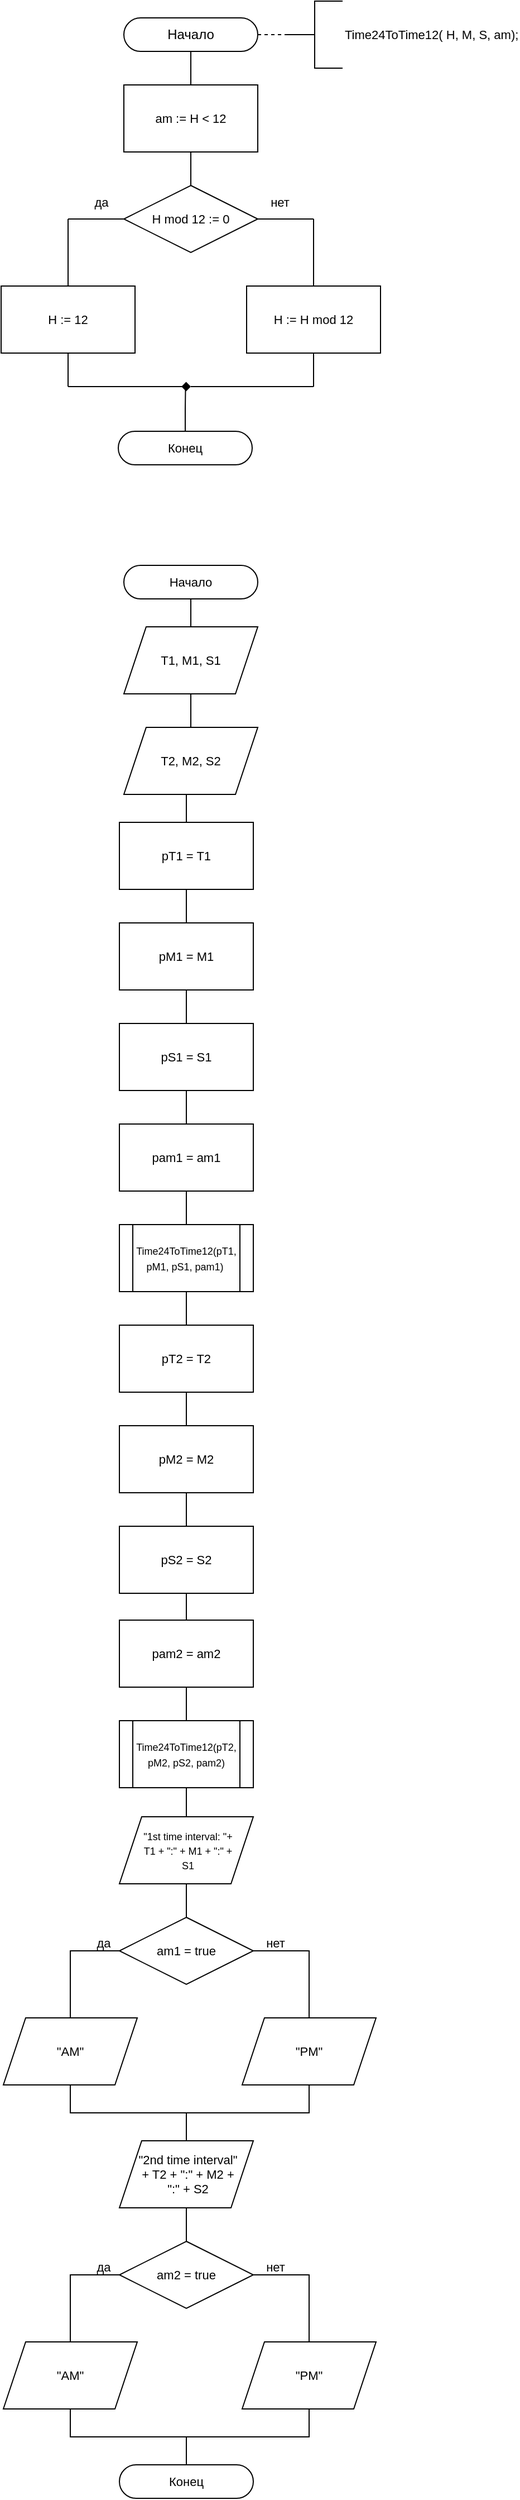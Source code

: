<mxfile version="21.7.5" type="device">
  <diagram name="Страница — 1" id="7yMnzOH9BuXMsSU2Sd5T">
    <mxGraphModel dx="1665" dy="785" grid="1" gridSize="10" guides="1" tooltips="1" connect="1" arrows="1" fold="1" page="1" pageScale="1" pageWidth="827" pageHeight="1169" math="0" shadow="0">
      <root>
        <mxCell id="0" />
        <mxCell id="1" parent="0" />
        <mxCell id="sJGO-LoH_W4GA53FYHeZ-3" style="edgeStyle=orthogonalEdgeStyle;rounded=0;orthogonalLoop=1;jettySize=auto;html=1;exitX=1;exitY=0.5;exitDx=0;exitDy=0;entryX=0;entryY=0.5;entryDx=0;entryDy=0;entryPerimeter=0;endArrow=none;endFill=0;dashed=1;" parent="1" source="sJGO-LoH_W4GA53FYHeZ-1" target="sJGO-LoH_W4GA53FYHeZ-2" edge="1">
          <mxGeometry relative="1" as="geometry" />
        </mxCell>
        <mxCell id="sJGO-LoH_W4GA53FYHeZ-33" style="edgeStyle=orthogonalEdgeStyle;shape=connector;rounded=0;orthogonalLoop=1;jettySize=auto;html=1;exitX=0.5;exitY=1;exitDx=0;exitDy=0;entryX=0.5;entryY=0;entryDx=0;entryDy=0;labelBackgroundColor=default;strokeColor=default;fontFamily=Helvetica;fontSize=11;fontColor=default;endArrow=none;endFill=0;" parent="1" source="sJGO-LoH_W4GA53FYHeZ-1" target="sJGO-LoH_W4GA53FYHeZ-32" edge="1">
          <mxGeometry relative="1" as="geometry" />
        </mxCell>
        <mxCell id="sJGO-LoH_W4GA53FYHeZ-1" value="Начало" style="rounded=1;whiteSpace=wrap;html=1;arcSize=50;" parent="1" vertex="1">
          <mxGeometry x="354" y="40" width="120" height="30" as="geometry" />
        </mxCell>
        <mxCell id="sJGO-LoH_W4GA53FYHeZ-2" value="Time24ToTime12( H, M, S, am);" style="strokeWidth=1;html=1;shape=mxgraph.flowchart.annotation_2;align=left;labelPosition=right;pointerEvents=1;fontFamily=Helvetica;fontSize=11;fontColor=default;" parent="1" vertex="1">
          <mxGeometry x="500" y="25.0" width="50" height="60" as="geometry" />
        </mxCell>
        <mxCell id="sJGO-LoH_W4GA53FYHeZ-36" style="edgeStyle=orthogonalEdgeStyle;shape=connector;rounded=0;orthogonalLoop=1;jettySize=auto;html=1;exitX=0.5;exitY=1;exitDx=0;exitDy=0;entryX=0.5;entryY=0;entryDx=0;entryDy=0;labelBackgroundColor=default;strokeColor=default;fontFamily=Helvetica;fontSize=11;fontColor=default;endArrow=none;endFill=0;" parent="1" source="sJGO-LoH_W4GA53FYHeZ-32" edge="1">
          <mxGeometry relative="1" as="geometry">
            <mxPoint x="414" y="190" as="targetPoint" />
          </mxGeometry>
        </mxCell>
        <mxCell id="sJGO-LoH_W4GA53FYHeZ-32" value="am := H &amp;lt; 12" style="rounded=0;whiteSpace=wrap;html=1;fontFamily=Helvetica;fontSize=11;fontColor=default;" parent="1" vertex="1">
          <mxGeometry x="354" y="100" width="120" height="60" as="geometry" />
        </mxCell>
        <mxCell id="sJGO-LoH_W4GA53FYHeZ-37" value="&lt;p style=&quot;line-height: 60%;&quot;&gt;&lt;font style=&quot;font-size: 11px;&quot;&gt;H mod 12 := 0&lt;/font&gt;&lt;/p&gt;" style="rhombus;whiteSpace=wrap;html=1;align=center;fontFamily=Helvetica;fontSize=11;fontColor=default;" parent="1" vertex="1">
          <mxGeometry x="354" y="190" width="120" height="60" as="geometry" />
        </mxCell>
        <mxCell id="sJGO-LoH_W4GA53FYHeZ-38" value="" style="endArrow=none;html=1;rounded=0;entryX=0;entryY=0.5;entryDx=0;entryDy=0;labelBackgroundColor=default;strokeColor=default;fontFamily=Helvetica;fontSize=11;fontColor=default;shape=connector;" parent="1" target="sJGO-LoH_W4GA53FYHeZ-37" edge="1">
          <mxGeometry width="50" height="50" relative="1" as="geometry">
            <mxPoint x="304" y="220" as="sourcePoint" />
            <mxPoint x="424" y="170" as="targetPoint" />
          </mxGeometry>
        </mxCell>
        <mxCell id="sJGO-LoH_W4GA53FYHeZ-39" value="" style="endArrow=none;html=1;rounded=0;exitX=1;exitY=0.5;exitDx=0;exitDy=0;labelBackgroundColor=default;strokeColor=default;fontFamily=Helvetica;fontSize=11;fontColor=default;shape=connector;" parent="1" source="sJGO-LoH_W4GA53FYHeZ-37" edge="1">
          <mxGeometry width="50" height="50" relative="1" as="geometry">
            <mxPoint x="474" y="220" as="sourcePoint" />
            <mxPoint x="524" y="220" as="targetPoint" />
          </mxGeometry>
        </mxCell>
        <mxCell id="sJGO-LoH_W4GA53FYHeZ-40" value="да" style="text;html=1;strokeColor=none;fillColor=none;align=center;verticalAlign=middle;whiteSpace=wrap;rounded=0;fontSize=11;fontFamily=Helvetica;fontColor=default;" parent="1" vertex="1">
          <mxGeometry x="304" y="190" width="60" height="30" as="geometry" />
        </mxCell>
        <mxCell id="sJGO-LoH_W4GA53FYHeZ-41" value="нет" style="text;html=1;strokeColor=none;fillColor=none;align=center;verticalAlign=middle;whiteSpace=wrap;rounded=0;fontSize=11;fontFamily=Helvetica;fontColor=default;" parent="1" vertex="1">
          <mxGeometry x="464" y="190" width="60" height="30" as="geometry" />
        </mxCell>
        <mxCell id="sJGO-LoH_W4GA53FYHeZ-42" value="" style="endArrow=none;html=1;rounded=0;entryX=0;entryY=1;entryDx=0;entryDy=0;labelBackgroundColor=default;strokeColor=default;fontFamily=Helvetica;fontSize=11;fontColor=default;shape=connector;" parent="1" target="sJGO-LoH_W4GA53FYHeZ-40" edge="1">
          <mxGeometry width="50" height="50" relative="1" as="geometry">
            <mxPoint x="304" y="280" as="sourcePoint" />
            <mxPoint x="324" y="220" as="targetPoint" />
          </mxGeometry>
        </mxCell>
        <mxCell id="sJGO-LoH_W4GA53FYHeZ-43" value="" style="endArrow=none;html=1;rounded=0;entryX=1;entryY=1;entryDx=0;entryDy=0;labelBackgroundColor=default;strokeColor=default;fontFamily=Helvetica;fontSize=11;fontColor=default;shape=connector;" parent="1" target="sJGO-LoH_W4GA53FYHeZ-41" edge="1">
          <mxGeometry width="50" height="50" relative="1" as="geometry">
            <mxPoint x="524" y="280" as="sourcePoint" />
            <mxPoint x="474" y="220" as="targetPoint" />
          </mxGeometry>
        </mxCell>
        <mxCell id="sJGO-LoH_W4GA53FYHeZ-44" value="H := 12" style="rounded=0;whiteSpace=wrap;html=1;fontFamily=Helvetica;fontSize=11;fontColor=default;" parent="1" vertex="1">
          <mxGeometry x="244" y="280" width="120" height="60" as="geometry" />
        </mxCell>
        <mxCell id="sJGO-LoH_W4GA53FYHeZ-45" value="H := H mod 12" style="rounded=0;whiteSpace=wrap;html=1;fontFamily=Helvetica;fontSize=11;fontColor=default;" parent="1" vertex="1">
          <mxGeometry x="464" y="280" width="120" height="60" as="geometry" />
        </mxCell>
        <mxCell id="sJGO-LoH_W4GA53FYHeZ-46" value="" style="endArrow=none;html=1;rounded=0;entryX=0.5;entryY=1;entryDx=0;entryDy=0;labelBackgroundColor=default;strokeColor=default;fontFamily=Helvetica;fontSize=11;fontColor=default;shape=connector;" parent="1" target="sJGO-LoH_W4GA53FYHeZ-44" edge="1">
          <mxGeometry width="50" height="50" relative="1" as="geometry">
            <mxPoint x="304" y="370" as="sourcePoint" />
            <mxPoint x="434" y="300" as="targetPoint" />
          </mxGeometry>
        </mxCell>
        <mxCell id="sJGO-LoH_W4GA53FYHeZ-47" value="" style="endArrow=none;html=1;rounded=0;entryX=0.5;entryY=1;entryDx=0;entryDy=0;labelBackgroundColor=default;strokeColor=default;fontFamily=Helvetica;fontSize=11;fontColor=default;shape=connector;" parent="1" target="sJGO-LoH_W4GA53FYHeZ-45" edge="1">
          <mxGeometry width="50" height="50" relative="1" as="geometry">
            <mxPoint x="524" y="370" as="sourcePoint" />
            <mxPoint x="434" y="300" as="targetPoint" />
          </mxGeometry>
        </mxCell>
        <mxCell id="sJGO-LoH_W4GA53FYHeZ-48" value="" style="endArrow=diamond;html=1;rounded=0;endFill=1;labelBackgroundColor=default;strokeColor=default;fontFamily=Helvetica;fontSize=11;fontColor=default;shape=connector;" parent="1" edge="1">
          <mxGeometry width="50" height="50" relative="1" as="geometry">
            <mxPoint x="304" y="370" as="sourcePoint" />
            <mxPoint x="414" y="370" as="targetPoint" />
          </mxGeometry>
        </mxCell>
        <mxCell id="sJGO-LoH_W4GA53FYHeZ-49" value="" style="endArrow=none;html=1;rounded=0;labelBackgroundColor=default;strokeColor=default;fontFamily=Helvetica;fontSize=11;fontColor=default;shape=connector;" parent="1" edge="1">
          <mxGeometry width="50" height="50" relative="1" as="geometry">
            <mxPoint x="414" y="370" as="sourcePoint" />
            <mxPoint x="524" y="370" as="targetPoint" />
          </mxGeometry>
        </mxCell>
        <mxCell id="sJGO-LoH_W4GA53FYHeZ-52" style="edgeStyle=orthogonalEdgeStyle;shape=connector;rounded=0;orthogonalLoop=1;jettySize=auto;html=1;exitX=0.5;exitY=0;exitDx=0;exitDy=0;labelBackgroundColor=default;strokeColor=default;fontFamily=Helvetica;fontSize=11;fontColor=default;endArrow=none;endFill=0;" parent="1" source="sJGO-LoH_W4GA53FYHeZ-50" edge="1">
          <mxGeometry relative="1" as="geometry">
            <mxPoint x="409.286" y="370" as="targetPoint" />
          </mxGeometry>
        </mxCell>
        <mxCell id="sJGO-LoH_W4GA53FYHeZ-50" value="Конец" style="rounded=1;whiteSpace=wrap;html=1;arcSize=50;fontFamily=Helvetica;fontSize=11;fontColor=default;" parent="1" vertex="1">
          <mxGeometry x="349" y="410" width="120" height="30" as="geometry" />
        </mxCell>
        <mxCell id="sJGO-LoH_W4GA53FYHeZ-55" style="edgeStyle=orthogonalEdgeStyle;shape=connector;rounded=0;orthogonalLoop=1;jettySize=auto;html=1;exitX=0.5;exitY=1;exitDx=0;exitDy=0;entryX=0.5;entryY=0;entryDx=0;entryDy=0;labelBackgroundColor=default;strokeColor=default;fontFamily=Helvetica;fontSize=11;fontColor=default;endArrow=none;endFill=0;" parent="1" source="sJGO-LoH_W4GA53FYHeZ-53" edge="1">
          <mxGeometry relative="1" as="geometry">
            <mxPoint x="414" y="585" as="targetPoint" />
          </mxGeometry>
        </mxCell>
        <mxCell id="sJGO-LoH_W4GA53FYHeZ-53" value="Начало" style="rounded=1;whiteSpace=wrap;html=1;arcSize=50;fontFamily=Helvetica;fontSize=11;fontColor=default;" parent="1" vertex="1">
          <mxGeometry x="354" y="530" width="120" height="30" as="geometry" />
        </mxCell>
        <mxCell id="sJGO-LoH_W4GA53FYHeZ-59" style="edgeStyle=orthogonalEdgeStyle;shape=connector;rounded=0;orthogonalLoop=1;jettySize=auto;html=1;exitX=0.5;exitY=1;exitDx=0;exitDy=0;entryX=0.5;entryY=0;entryDx=0;entryDy=0;labelBackgroundColor=default;strokeColor=default;fontFamily=Helvetica;fontSize=11;fontColor=default;endArrow=none;endFill=0;" parent="1" source="sJGO-LoH_W4GA53FYHeZ-56" target="sJGO-LoH_W4GA53FYHeZ-58" edge="1">
          <mxGeometry relative="1" as="geometry" />
        </mxCell>
        <mxCell id="sJGO-LoH_W4GA53FYHeZ-56" value="T1, M1, S1" style="shape=parallelogram;perimeter=parallelogramPerimeter;whiteSpace=wrap;html=1;fixedSize=1;fontFamily=Helvetica;fontSize=11;fontColor=default;" parent="1" vertex="1">
          <mxGeometry x="354" y="585" width="120" height="60" as="geometry" />
        </mxCell>
        <mxCell id="2Vpppqsr_veikpQpsSXI-1" style="edgeStyle=orthogonalEdgeStyle;rounded=0;orthogonalLoop=1;jettySize=auto;html=1;exitX=0.5;exitY=1;exitDx=0;exitDy=0;entryX=0.5;entryY=0;entryDx=0;entryDy=0;endArrow=none;endFill=0;" edge="1" parent="1" source="sJGO-LoH_W4GA53FYHeZ-58" target="sJGO-LoH_W4GA53FYHeZ-60">
          <mxGeometry relative="1" as="geometry" />
        </mxCell>
        <mxCell id="sJGO-LoH_W4GA53FYHeZ-58" value="T2, M2, S2" style="shape=parallelogram;perimeter=parallelogramPerimeter;whiteSpace=wrap;html=1;fixedSize=1;fontFamily=Helvetica;fontSize=11;fontColor=default;" parent="1" vertex="1">
          <mxGeometry x="354" y="675" width="120" height="60" as="geometry" />
        </mxCell>
        <mxCell id="sJGO-LoH_W4GA53FYHeZ-69" style="edgeStyle=orthogonalEdgeStyle;shape=connector;rounded=0;orthogonalLoop=1;jettySize=auto;html=1;exitX=0.5;exitY=1;exitDx=0;exitDy=0;entryX=0.5;entryY=0;entryDx=0;entryDy=0;labelBackgroundColor=default;strokeColor=default;fontFamily=Helvetica;fontSize=11;fontColor=default;endArrow=none;endFill=0;" parent="1" source="sJGO-LoH_W4GA53FYHeZ-60" target="sJGO-LoH_W4GA53FYHeZ-61" edge="1">
          <mxGeometry relative="1" as="geometry" />
        </mxCell>
        <mxCell id="sJGO-LoH_W4GA53FYHeZ-60" value="pT1 = T1" style="rounded=0;whiteSpace=wrap;html=1;fontFamily=Helvetica;fontSize=11;fontColor=default;" parent="1" vertex="1">
          <mxGeometry x="350" y="760" width="120" height="60" as="geometry" />
        </mxCell>
        <mxCell id="sJGO-LoH_W4GA53FYHeZ-70" style="edgeStyle=orthogonalEdgeStyle;shape=connector;rounded=0;orthogonalLoop=1;jettySize=auto;html=1;exitX=0.5;exitY=1;exitDx=0;exitDy=0;entryX=0.5;entryY=0;entryDx=0;entryDy=0;labelBackgroundColor=default;strokeColor=default;fontFamily=Helvetica;fontSize=11;fontColor=default;endArrow=none;endFill=0;" parent="1" source="sJGO-LoH_W4GA53FYHeZ-61" target="sJGO-LoH_W4GA53FYHeZ-62" edge="1">
          <mxGeometry relative="1" as="geometry" />
        </mxCell>
        <mxCell id="sJGO-LoH_W4GA53FYHeZ-61" value="pM1 = M1" style="rounded=0;whiteSpace=wrap;html=1;fontFamily=Helvetica;fontSize=11;fontColor=default;" parent="1" vertex="1">
          <mxGeometry x="350" y="850" width="120" height="60" as="geometry" />
        </mxCell>
        <mxCell id="sJGO-LoH_W4GA53FYHeZ-76" style="edgeStyle=orthogonalEdgeStyle;shape=connector;rounded=0;orthogonalLoop=1;jettySize=auto;html=1;exitX=0.5;exitY=1;exitDx=0;exitDy=0;entryX=0.5;entryY=0;entryDx=0;entryDy=0;labelBackgroundColor=default;strokeColor=default;fontFamily=Helvetica;fontSize=11;fontColor=default;endArrow=none;endFill=0;" parent="1" source="sJGO-LoH_W4GA53FYHeZ-62" target="sJGO-LoH_W4GA53FYHeZ-75" edge="1">
          <mxGeometry relative="1" as="geometry" />
        </mxCell>
        <mxCell id="sJGO-LoH_W4GA53FYHeZ-62" value="pS1 = S1" style="rounded=0;whiteSpace=wrap;html=1;fontFamily=Helvetica;fontSize=11;fontColor=default;" parent="1" vertex="1">
          <mxGeometry x="350" y="940" width="120" height="60" as="geometry" />
        </mxCell>
        <mxCell id="sJGO-LoH_W4GA53FYHeZ-79" style="edgeStyle=orthogonalEdgeStyle;shape=connector;rounded=0;orthogonalLoop=1;jettySize=auto;html=1;exitX=0.5;exitY=1;exitDx=0;exitDy=0;entryX=0.5;entryY=0;entryDx=0;entryDy=0;labelBackgroundColor=default;strokeColor=default;fontFamily=Helvetica;fontSize=11;fontColor=default;endArrow=none;endFill=0;" parent="1" source="sJGO-LoH_W4GA53FYHeZ-63" target="sJGO-LoH_W4GA53FYHeZ-64" edge="1">
          <mxGeometry relative="1" as="geometry" />
        </mxCell>
        <mxCell id="sJGO-LoH_W4GA53FYHeZ-63" value="&lt;font style=&quot;font-size: 9px;&quot;&gt;&lt;font style=&quot;font-size: 9px;&quot;&gt;Time24ToTime12(pT1, pM1, pS1, pam1)&lt;/font&gt;&amp;nbsp;&lt;/font&gt;" style="shape=process;whiteSpace=wrap;html=1;backgroundOutline=1;fontFamily=Helvetica;fontSize=11;fontColor=default;spacingRight=0;spacingLeft=0;" parent="1" vertex="1">
          <mxGeometry x="350" y="1120" width="120" height="60" as="geometry" />
        </mxCell>
        <mxCell id="sJGO-LoH_W4GA53FYHeZ-80" style="edgeStyle=orthogonalEdgeStyle;shape=connector;rounded=0;orthogonalLoop=1;jettySize=auto;html=1;exitX=0.5;exitY=1;exitDx=0;exitDy=0;entryX=0.5;entryY=0;entryDx=0;entryDy=0;labelBackgroundColor=default;strokeColor=default;fontFamily=Helvetica;fontSize=11;fontColor=default;endArrow=none;endFill=0;" parent="1" source="sJGO-LoH_W4GA53FYHeZ-64" target="sJGO-LoH_W4GA53FYHeZ-65" edge="1">
          <mxGeometry relative="1" as="geometry" />
        </mxCell>
        <mxCell id="sJGO-LoH_W4GA53FYHeZ-64" value="pT2 = T2" style="rounded=0;whiteSpace=wrap;html=1;fontFamily=Helvetica;fontSize=11;fontColor=default;" parent="1" vertex="1">
          <mxGeometry x="350" y="1210" width="120" height="60" as="geometry" />
        </mxCell>
        <mxCell id="sJGO-LoH_W4GA53FYHeZ-81" style="edgeStyle=orthogonalEdgeStyle;shape=connector;rounded=0;orthogonalLoop=1;jettySize=auto;html=1;exitX=0.5;exitY=1;exitDx=0;exitDy=0;entryX=0.5;entryY=0;entryDx=0;entryDy=0;labelBackgroundColor=default;strokeColor=default;fontFamily=Helvetica;fontSize=11;fontColor=default;endArrow=none;endFill=0;" parent="1" source="sJGO-LoH_W4GA53FYHeZ-65" target="sJGO-LoH_W4GA53FYHeZ-66" edge="1">
          <mxGeometry relative="1" as="geometry" />
        </mxCell>
        <mxCell id="sJGO-LoH_W4GA53FYHeZ-65" value="pM2 = M2" style="rounded=0;whiteSpace=wrap;html=1;fontFamily=Helvetica;fontSize=11;fontColor=default;" parent="1" vertex="1">
          <mxGeometry x="350" y="1300" width="120" height="60" as="geometry" />
        </mxCell>
        <mxCell id="sJGO-LoH_W4GA53FYHeZ-82" style="edgeStyle=orthogonalEdgeStyle;shape=connector;rounded=0;orthogonalLoop=1;jettySize=auto;html=1;exitX=0.5;exitY=1;exitDx=0;exitDy=0;entryX=0.5;entryY=0;entryDx=0;entryDy=0;labelBackgroundColor=default;strokeColor=default;fontFamily=Helvetica;fontSize=11;fontColor=default;endArrow=none;endFill=0;" parent="1" source="sJGO-LoH_W4GA53FYHeZ-66" target="sJGO-LoH_W4GA53FYHeZ-77" edge="1">
          <mxGeometry relative="1" as="geometry" />
        </mxCell>
        <mxCell id="sJGO-LoH_W4GA53FYHeZ-66" value="pS2 = S2" style="rounded=0;whiteSpace=wrap;html=1;fontFamily=Helvetica;fontSize=11;fontColor=default;" parent="1" vertex="1">
          <mxGeometry x="350" y="1390" width="120" height="60" as="geometry" />
        </mxCell>
        <mxCell id="sJGO-LoH_W4GA53FYHeZ-85" style="edgeStyle=orthogonalEdgeStyle;shape=connector;rounded=0;orthogonalLoop=1;jettySize=auto;html=1;exitX=0.5;exitY=1;exitDx=0;exitDy=0;entryX=0.5;entryY=0;entryDx=0;entryDy=0;labelBackgroundColor=default;strokeColor=default;fontFamily=Helvetica;fontSize=11;fontColor=default;endArrow=none;endFill=0;" parent="1" source="sJGO-LoH_W4GA53FYHeZ-67" target="sJGO-LoH_W4GA53FYHeZ-84" edge="1">
          <mxGeometry relative="1" as="geometry" />
        </mxCell>
        <mxCell id="sJGO-LoH_W4GA53FYHeZ-67" value="&lt;font style=&quot;font-size: 9px;&quot;&gt;Time24ToTime12(pT2, pM2, pS2, pam2)&lt;/font&gt;" style="shape=process;whiteSpace=wrap;html=1;backgroundOutline=1;fontFamily=Helvetica;fontSize=11;fontColor=default;" parent="1" vertex="1">
          <mxGeometry x="350" y="1564" width="120" height="60" as="geometry" />
        </mxCell>
        <mxCell id="sJGO-LoH_W4GA53FYHeZ-78" style="edgeStyle=orthogonalEdgeStyle;shape=connector;rounded=0;orthogonalLoop=1;jettySize=auto;html=1;exitX=0.5;exitY=1;exitDx=0;exitDy=0;entryX=0.5;entryY=0;entryDx=0;entryDy=0;labelBackgroundColor=default;strokeColor=default;fontFamily=Helvetica;fontSize=11;fontColor=default;endArrow=none;endFill=0;" parent="1" source="sJGO-LoH_W4GA53FYHeZ-75" target="sJGO-LoH_W4GA53FYHeZ-63" edge="1">
          <mxGeometry relative="1" as="geometry" />
        </mxCell>
        <mxCell id="sJGO-LoH_W4GA53FYHeZ-75" value="pam1 = am1" style="rounded=0;whiteSpace=wrap;html=1;fontFamily=Helvetica;fontSize=11;fontColor=default;" parent="1" vertex="1">
          <mxGeometry x="350" y="1030" width="120" height="60" as="geometry" />
        </mxCell>
        <mxCell id="sJGO-LoH_W4GA53FYHeZ-83" style="edgeStyle=orthogonalEdgeStyle;shape=connector;rounded=0;orthogonalLoop=1;jettySize=auto;html=1;exitX=0.5;exitY=1;exitDx=0;exitDy=0;entryX=0.5;entryY=0;entryDx=0;entryDy=0;labelBackgroundColor=default;strokeColor=default;fontFamily=Helvetica;fontSize=11;fontColor=default;endArrow=none;endFill=0;" parent="1" source="sJGO-LoH_W4GA53FYHeZ-77" target="sJGO-LoH_W4GA53FYHeZ-67" edge="1">
          <mxGeometry relative="1" as="geometry" />
        </mxCell>
        <mxCell id="sJGO-LoH_W4GA53FYHeZ-77" value="pam2 = am2" style="rounded=0;whiteSpace=wrap;html=1;fontFamily=Helvetica;fontSize=11;fontColor=default;" parent="1" vertex="1">
          <mxGeometry x="350" y="1474" width="120" height="60" as="geometry" />
        </mxCell>
        <mxCell id="sJGO-LoH_W4GA53FYHeZ-87" style="edgeStyle=orthogonalEdgeStyle;shape=connector;rounded=0;orthogonalLoop=1;jettySize=auto;html=1;exitX=0.5;exitY=1;exitDx=0;exitDy=0;entryX=0.5;entryY=0;entryDx=0;entryDy=0;labelBackgroundColor=default;strokeColor=default;fontFamily=Helvetica;fontSize=11;fontColor=default;endArrow=none;endFill=0;" parent="1" source="sJGO-LoH_W4GA53FYHeZ-84" target="sJGO-LoH_W4GA53FYHeZ-86" edge="1">
          <mxGeometry relative="1" as="geometry" />
        </mxCell>
        <mxCell id="sJGO-LoH_W4GA53FYHeZ-84" value="&lt;font style=&quot;font-size: 9px;&quot;&gt;&quot;1st time interval: &quot;+ T1 + &quot;:&quot; + M1 + &quot;:&quot; + S1&lt;/font&gt;" style="shape=parallelogram;perimeter=parallelogramPerimeter;whiteSpace=wrap;html=1;fixedSize=1;fontFamily=Helvetica;fontSize=11;fontColor=default;spacingRight=12;spacingLeft=15;" parent="1" vertex="1">
          <mxGeometry x="350" y="1650" width="120" height="60" as="geometry" />
        </mxCell>
        <mxCell id="sJGO-LoH_W4GA53FYHeZ-90" style="edgeStyle=orthogonalEdgeStyle;shape=connector;rounded=0;orthogonalLoop=1;jettySize=auto;html=1;exitX=0;exitY=0.5;exitDx=0;exitDy=0;entryX=0.5;entryY=0;entryDx=0;entryDy=0;labelBackgroundColor=default;strokeColor=default;fontFamily=Helvetica;fontSize=11;fontColor=default;endArrow=none;endFill=0;" parent="1" source="sJGO-LoH_W4GA53FYHeZ-86" target="sJGO-LoH_W4GA53FYHeZ-89" edge="1">
          <mxGeometry relative="1" as="geometry" />
        </mxCell>
        <mxCell id="sJGO-LoH_W4GA53FYHeZ-92" style="edgeStyle=orthogonalEdgeStyle;shape=connector;rounded=0;orthogonalLoop=1;jettySize=auto;html=1;exitX=1;exitY=0.5;exitDx=0;exitDy=0;entryX=0.5;entryY=0;entryDx=0;entryDy=0;labelBackgroundColor=default;strokeColor=default;fontFamily=Helvetica;fontSize=11;fontColor=default;endArrow=none;endFill=0;" parent="1" source="sJGO-LoH_W4GA53FYHeZ-86" target="sJGO-LoH_W4GA53FYHeZ-91" edge="1">
          <mxGeometry relative="1" as="geometry" />
        </mxCell>
        <mxCell id="sJGO-LoH_W4GA53FYHeZ-86" value="am1 = true" style="rhombus;whiteSpace=wrap;html=1;fontFamily=Helvetica;fontSize=11;fontColor=default;" parent="1" vertex="1">
          <mxGeometry x="350" y="1740" width="120" height="60" as="geometry" />
        </mxCell>
        <mxCell id="sJGO-LoH_W4GA53FYHeZ-99" style="edgeStyle=orthogonalEdgeStyle;shape=connector;rounded=0;orthogonalLoop=1;jettySize=auto;html=1;exitX=0.5;exitY=1;exitDx=0;exitDy=0;entryX=0.5;entryY=0;entryDx=0;entryDy=0;labelBackgroundColor=default;strokeColor=default;fontFamily=Helvetica;fontSize=11;fontColor=default;endArrow=none;endFill=0;" parent="1" source="sJGO-LoH_W4GA53FYHeZ-89" target="sJGO-LoH_W4GA53FYHeZ-96" edge="1">
          <mxGeometry relative="1" as="geometry" />
        </mxCell>
        <mxCell id="sJGO-LoH_W4GA53FYHeZ-89" value="&quot;AM&quot;" style="shape=parallelogram;perimeter=parallelogramPerimeter;whiteSpace=wrap;html=1;fixedSize=1;fontFamily=Helvetica;fontSize=11;fontColor=default;" parent="1" vertex="1">
          <mxGeometry x="246" y="1830" width="120" height="60" as="geometry" />
        </mxCell>
        <mxCell id="sJGO-LoH_W4GA53FYHeZ-100" style="edgeStyle=orthogonalEdgeStyle;shape=connector;rounded=0;orthogonalLoop=1;jettySize=auto;html=1;exitX=0.5;exitY=1;exitDx=0;exitDy=0;entryX=0.5;entryY=0;entryDx=0;entryDy=0;labelBackgroundColor=default;strokeColor=default;fontFamily=Helvetica;fontSize=11;fontColor=default;endArrow=none;endFill=0;" parent="1" source="sJGO-LoH_W4GA53FYHeZ-91" target="sJGO-LoH_W4GA53FYHeZ-96" edge="1">
          <mxGeometry relative="1" as="geometry" />
        </mxCell>
        <mxCell id="sJGO-LoH_W4GA53FYHeZ-91" value="&quot;PM&quot;" style="shape=parallelogram;perimeter=parallelogramPerimeter;whiteSpace=wrap;html=1;fixedSize=1;fontFamily=Helvetica;fontSize=11;fontColor=default;" parent="1" vertex="1">
          <mxGeometry x="460" y="1830" width="120" height="60" as="geometry" />
        </mxCell>
        <mxCell id="sJGO-LoH_W4GA53FYHeZ-93" value="да" style="text;html=1;strokeColor=none;fillColor=none;align=center;verticalAlign=middle;whiteSpace=wrap;rounded=0;fontSize=11;fontFamily=Helvetica;fontColor=default;" parent="1" vertex="1">
          <mxGeometry x="306" y="1748" width="60" height="30" as="geometry" />
        </mxCell>
        <mxCell id="sJGO-LoH_W4GA53FYHeZ-94" value="нет" style="text;html=1;strokeColor=none;fillColor=none;align=center;verticalAlign=middle;whiteSpace=wrap;rounded=0;fontSize=11;fontFamily=Helvetica;fontColor=default;" parent="1" vertex="1">
          <mxGeometry x="460" y="1748" width="60" height="30" as="geometry" />
        </mxCell>
        <mxCell id="sJGO-LoH_W4GA53FYHeZ-102" style="edgeStyle=orthogonalEdgeStyle;shape=connector;rounded=0;orthogonalLoop=1;jettySize=auto;html=1;exitX=0.5;exitY=1;exitDx=0;exitDy=0;entryX=0.5;entryY=0;entryDx=0;entryDy=0;labelBackgroundColor=default;strokeColor=default;fontFamily=Helvetica;fontSize=11;fontColor=default;endArrow=none;endFill=0;" parent="1" source="sJGO-LoH_W4GA53FYHeZ-96" edge="1">
          <mxGeometry relative="1" as="geometry">
            <mxPoint x="410" y="2030" as="targetPoint" />
          </mxGeometry>
        </mxCell>
        <mxCell id="sJGO-LoH_W4GA53FYHeZ-96" value="&quot;2nd time interval&quot; + T2 + &quot;:&quot; + M2 + &quot;:&quot; + S2" style="shape=parallelogram;perimeter=parallelogramPerimeter;whiteSpace=wrap;html=1;fixedSize=1;fontFamily=Helvetica;fontSize=11;fontColor=default;spacingLeft=15;spacingRight=12;" parent="1" vertex="1">
          <mxGeometry x="350" y="1940" width="120" height="60" as="geometry" />
        </mxCell>
        <mxCell id="sJGO-LoH_W4GA53FYHeZ-120" style="edgeStyle=orthogonalEdgeStyle;shape=connector;rounded=0;orthogonalLoop=1;jettySize=auto;html=1;exitX=0;exitY=0.5;exitDx=0;exitDy=0;entryX=0.5;entryY=0;entryDx=0;entryDy=0;labelBackgroundColor=default;strokeColor=default;fontFamily=Helvetica;fontSize=11;fontColor=default;endArrow=none;endFill=0;" parent="1" source="sJGO-LoH_W4GA53FYHeZ-122" target="sJGO-LoH_W4GA53FYHeZ-123" edge="1">
          <mxGeometry relative="1" as="geometry" />
        </mxCell>
        <mxCell id="sJGO-LoH_W4GA53FYHeZ-121" style="edgeStyle=orthogonalEdgeStyle;shape=connector;rounded=0;orthogonalLoop=1;jettySize=auto;html=1;exitX=1;exitY=0.5;exitDx=0;exitDy=0;entryX=0.5;entryY=0;entryDx=0;entryDy=0;labelBackgroundColor=default;strokeColor=default;fontFamily=Helvetica;fontSize=11;fontColor=default;endArrow=none;endFill=0;" parent="1" source="sJGO-LoH_W4GA53FYHeZ-122" target="sJGO-LoH_W4GA53FYHeZ-124" edge="1">
          <mxGeometry relative="1" as="geometry" />
        </mxCell>
        <mxCell id="sJGO-LoH_W4GA53FYHeZ-122" value="am2 = true" style="rhombus;whiteSpace=wrap;html=1;fontFamily=Helvetica;fontSize=11;fontColor=default;" parent="1" vertex="1">
          <mxGeometry x="350" y="2030" width="120" height="60" as="geometry" />
        </mxCell>
        <mxCell id="sJGO-LoH_W4GA53FYHeZ-128" style="edgeStyle=orthogonalEdgeStyle;shape=connector;rounded=0;orthogonalLoop=1;jettySize=auto;html=1;exitX=0.5;exitY=1;exitDx=0;exitDy=0;entryX=0.5;entryY=0;entryDx=0;entryDy=0;labelBackgroundColor=default;strokeColor=default;fontFamily=Helvetica;fontSize=11;fontColor=default;endArrow=none;endFill=0;" parent="1" source="sJGO-LoH_W4GA53FYHeZ-123" target="sJGO-LoH_W4GA53FYHeZ-127" edge="1">
          <mxGeometry relative="1" as="geometry" />
        </mxCell>
        <mxCell id="sJGO-LoH_W4GA53FYHeZ-123" value="&quot;AM&quot;" style="shape=parallelogram;perimeter=parallelogramPerimeter;whiteSpace=wrap;html=1;fixedSize=1;fontFamily=Helvetica;fontSize=11;fontColor=default;" parent="1" vertex="1">
          <mxGeometry x="246" y="2120" width="120" height="60" as="geometry" />
        </mxCell>
        <mxCell id="sJGO-LoH_W4GA53FYHeZ-130" style="edgeStyle=orthogonalEdgeStyle;shape=connector;rounded=0;orthogonalLoop=1;jettySize=auto;html=1;exitX=0.5;exitY=1;exitDx=0;exitDy=0;entryX=0.5;entryY=0;entryDx=0;entryDy=0;labelBackgroundColor=default;strokeColor=default;fontFamily=Helvetica;fontSize=11;fontColor=default;endArrow=none;endFill=0;" parent="1" source="sJGO-LoH_W4GA53FYHeZ-124" target="sJGO-LoH_W4GA53FYHeZ-127" edge="1">
          <mxGeometry relative="1" as="geometry" />
        </mxCell>
        <mxCell id="sJGO-LoH_W4GA53FYHeZ-124" value="&quot;PM&quot;" style="shape=parallelogram;perimeter=parallelogramPerimeter;whiteSpace=wrap;html=1;fixedSize=1;fontFamily=Helvetica;fontSize=11;fontColor=default;" parent="1" vertex="1">
          <mxGeometry x="460" y="2120" width="120" height="60" as="geometry" />
        </mxCell>
        <mxCell id="sJGO-LoH_W4GA53FYHeZ-125" value="да" style="text;html=1;strokeColor=none;fillColor=none;align=center;verticalAlign=middle;whiteSpace=wrap;rounded=0;fontSize=11;fontFamily=Helvetica;fontColor=default;" parent="1" vertex="1">
          <mxGeometry x="306" y="2038" width="60" height="30" as="geometry" />
        </mxCell>
        <mxCell id="sJGO-LoH_W4GA53FYHeZ-126" value="нет" style="text;html=1;strokeColor=none;fillColor=none;align=center;verticalAlign=middle;whiteSpace=wrap;rounded=0;fontSize=11;fontFamily=Helvetica;fontColor=default;" parent="1" vertex="1">
          <mxGeometry x="460" y="2038" width="60" height="30" as="geometry" />
        </mxCell>
        <mxCell id="sJGO-LoH_W4GA53FYHeZ-127" value="Конец" style="rounded=1;whiteSpace=wrap;html=1;arcSize=50;fontFamily=Helvetica;fontSize=11;fontColor=default;" parent="1" vertex="1">
          <mxGeometry x="350" y="2230" width="120" height="30" as="geometry" />
        </mxCell>
      </root>
    </mxGraphModel>
  </diagram>
</mxfile>
